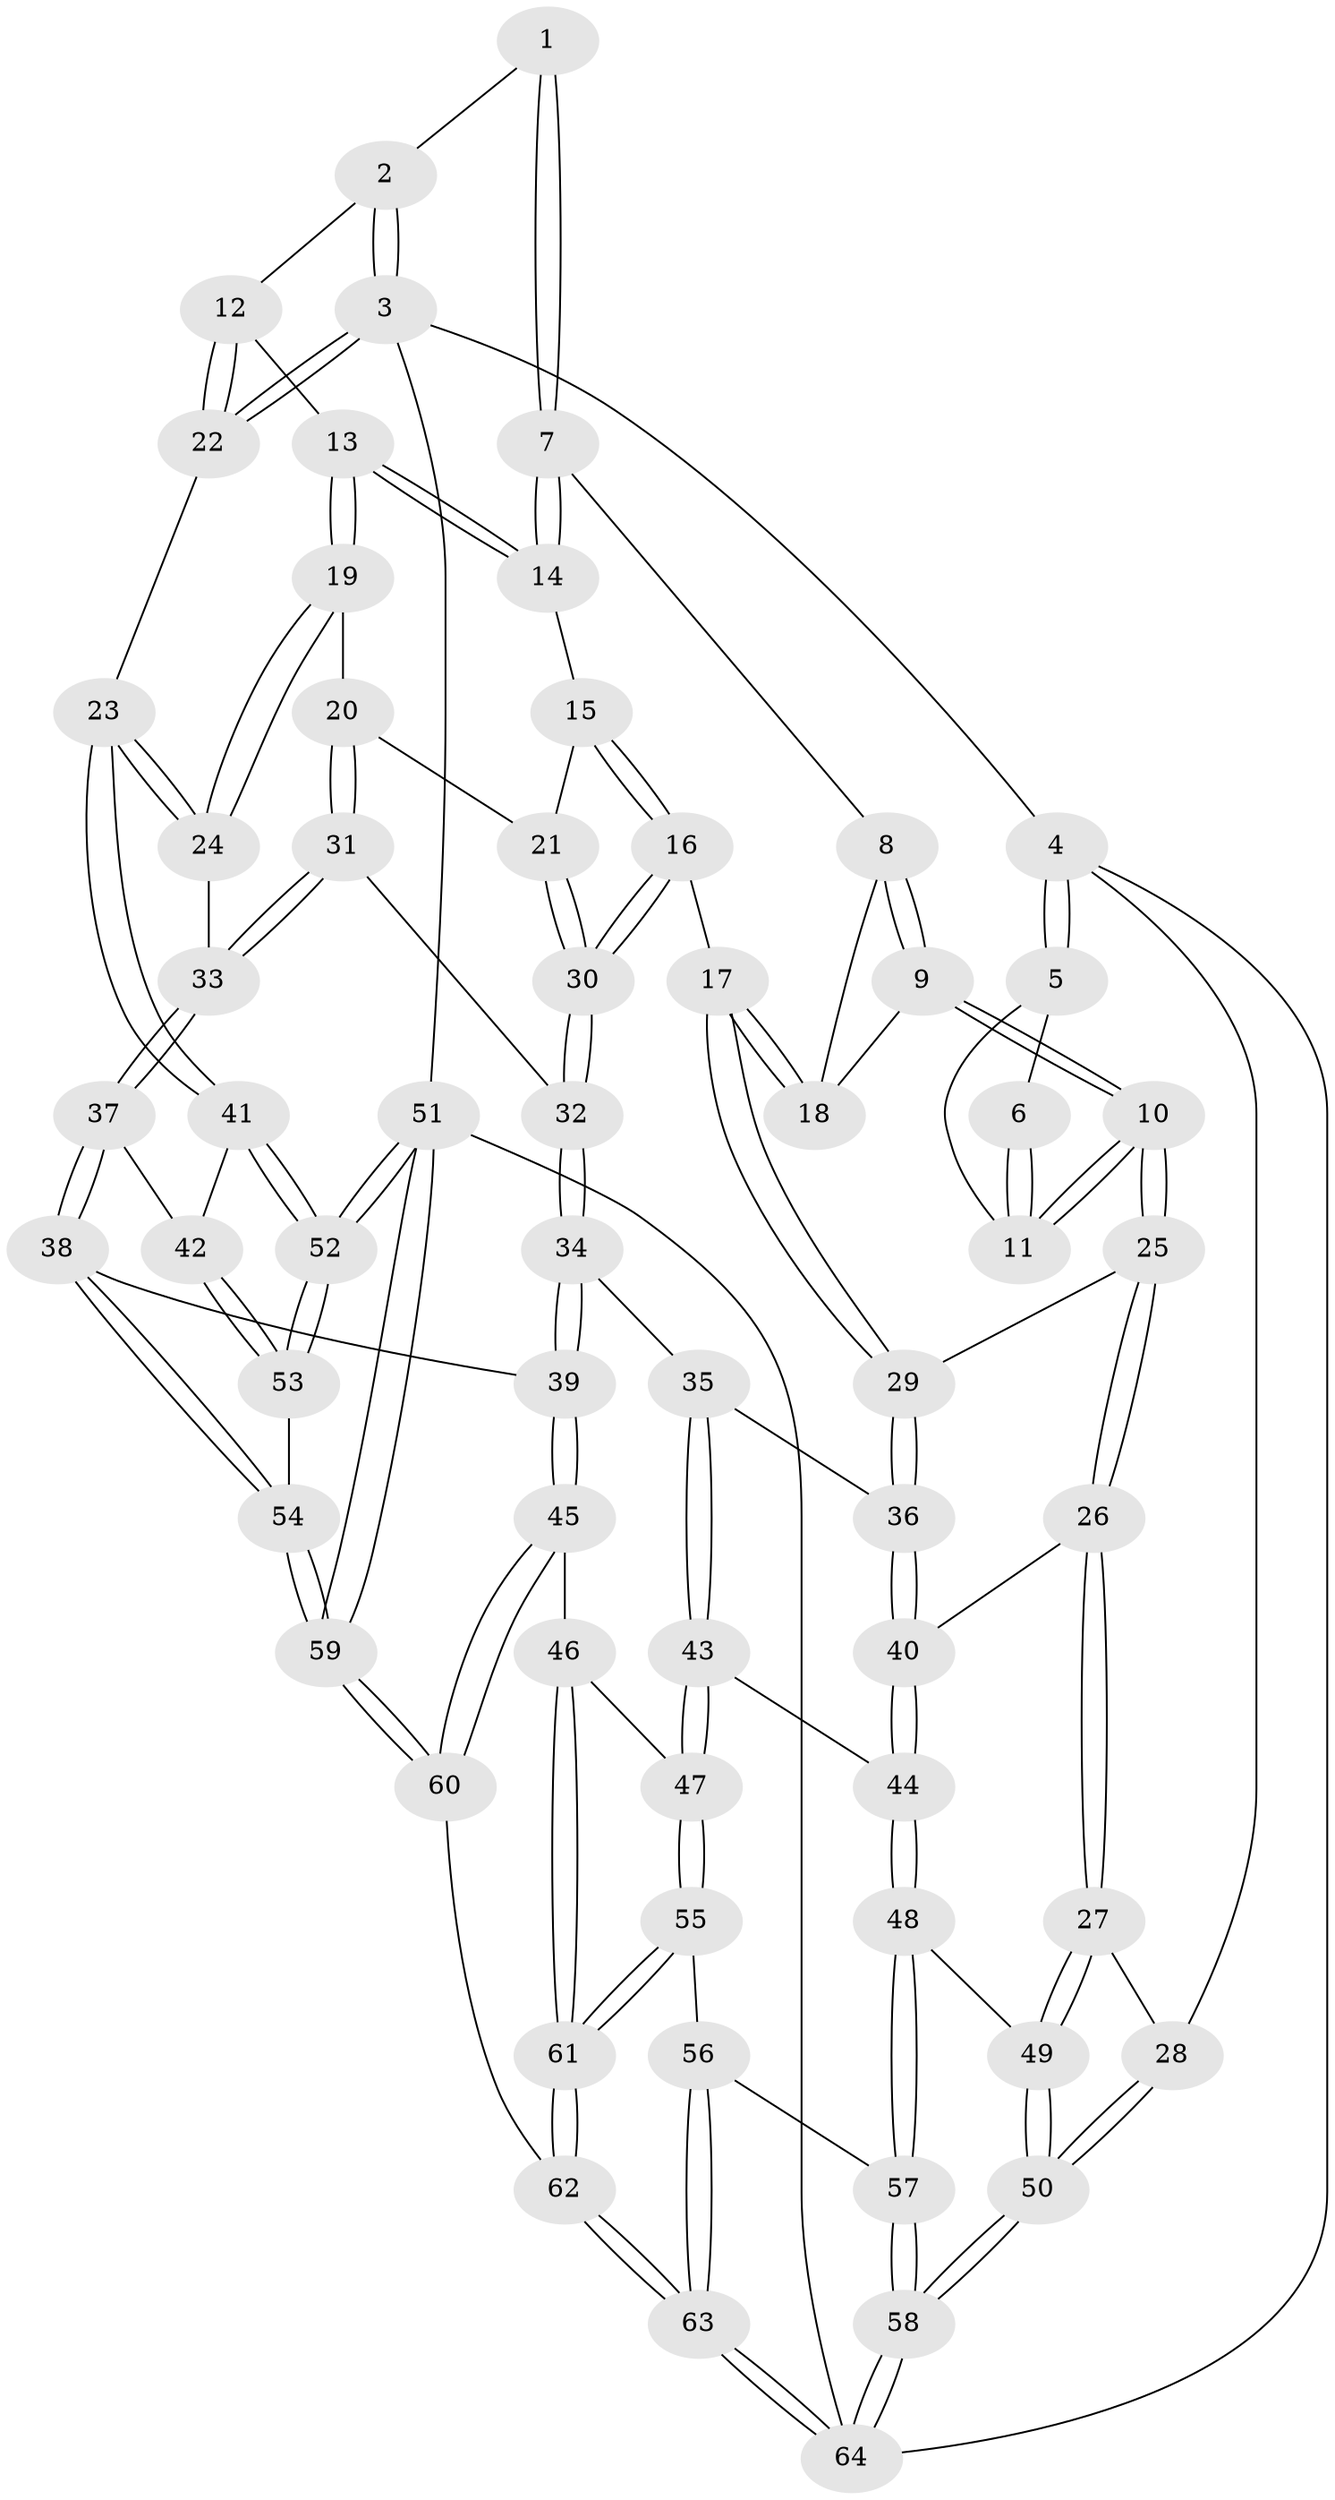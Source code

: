 // Generated by graph-tools (version 1.1) at 2025/17/03/09/25 04:17:11]
// undirected, 64 vertices, 157 edges
graph export_dot {
graph [start="1"]
  node [color=gray90,style=filled];
  1 [pos="+0.6157249977699707+0"];
  2 [pos="+1+0"];
  3 [pos="+1+0"];
  4 [pos="+0+0"];
  5 [pos="+0+0"];
  6 [pos="+0.563239000576062+0"];
  7 [pos="+0.6674860752981285+0.0660474505277115"];
  8 [pos="+0.5202952926675197+0.18244443539039298"];
  9 [pos="+0.27548779672250834+0.25642972592065094"];
  10 [pos="+0.2626632499031849+0.25517360915743564"];
  11 [pos="+0.2614395326371977+0.22721539565540627"];
  12 [pos="+0.8513589920626374+0.17154346010970897"];
  13 [pos="+0.8017333252543345+0.18009512934353686"];
  14 [pos="+0.6724798654710358+0.07390462632280408"];
  15 [pos="+0.6494300763705821+0.14279252095917547"];
  16 [pos="+0.5380054031813806+0.37355602430822926"];
  17 [pos="+0.5120119299552642+0.3666368471828761"];
  18 [pos="+0.4751498346498199+0.33155332114435526"];
  19 [pos="+0.8156744571392893+0.32485394667705075"];
  20 [pos="+0.7732060639663991+0.3505245519894044"];
  21 [pos="+0.6485436781271589+0.3871408803154571"];
  22 [pos="+1+0.18976324001158393"];
  23 [pos="+1+0.5020997663124527"];
  24 [pos="+0.9117230735752958+0.4402447234930971"];
  25 [pos="+0.21117256790696162+0.33537810417629854"];
  26 [pos="+0.10860595388829107+0.39210430069274715"];
  27 [pos="+0+0.44607986021296686"];
  28 [pos="+0+0.44628187085352344"];
  29 [pos="+0.37380431851770946+0.4844230627426546"];
  30 [pos="+0.5889536167290491+0.4272138218141099"];
  31 [pos="+0.7119134933659069+0.48627266600207314"];
  32 [pos="+0.5923938186324935+0.45860490997796605"];
  33 [pos="+0.7817854434184585+0.5547932369659395"];
  34 [pos="+0.5558767390123579+0.5643192119970902"];
  35 [pos="+0.5164793982963103+0.5612673975999359"];
  36 [pos="+0.38451335691446825+0.5124794275667552"];
  37 [pos="+0.7555189175673495+0.635294030727553"];
  38 [pos="+0.6282823906936522+0.6899640038350283"];
  39 [pos="+0.6271770175689239+0.6899529591769851"];
  40 [pos="+0.31582276256020286+0.6340347353172867"];
  41 [pos="+1+0.529626126286021"];
  42 [pos="+0.8600459710996159+0.6942627330801133"];
  43 [pos="+0.3750598868923275+0.6980016957992612"];
  44 [pos="+0.3074963243373884+0.6895127929939594"];
  45 [pos="+0.5781350300298713+0.7450207772331608"];
  46 [pos="+0.5339671702964106+0.7719998635520909"];
  47 [pos="+0.5313932405867354+0.7720434528810388"];
  48 [pos="+0.278163531872083+0.7141746951552299"];
  49 [pos="+0.2564562041323491+0.7086747126205745"];
  50 [pos="+0+0.8730233675069569"];
  51 [pos="+1+1"];
  52 [pos="+1+1"];
  53 [pos="+0.8679551367954479+0.7433658614079199"];
  54 [pos="+0.7855052981954954+0.8668431390157294"];
  55 [pos="+0.35706079278896186+0.8920057870660374"];
  56 [pos="+0.33987603446459663+0.8855848536179147"];
  57 [pos="+0.28303877586429405+0.8138280548769169"];
  58 [pos="+0+1"];
  59 [pos="+0.8217713379335222+1"];
  60 [pos="+0.8187569758868755+1"];
  61 [pos="+0.5362777033984216+1"];
  62 [pos="+0.5551328923892067+1"];
  63 [pos="+0+1"];
  64 [pos="+0+1"];
  1 -- 2;
  1 -- 7;
  1 -- 7;
  2 -- 3;
  2 -- 3;
  2 -- 12;
  3 -- 4;
  3 -- 22;
  3 -- 22;
  3 -- 51;
  4 -- 5;
  4 -- 5;
  4 -- 28;
  4 -- 64;
  5 -- 6;
  5 -- 11;
  6 -- 11;
  6 -- 11;
  7 -- 8;
  7 -- 14;
  7 -- 14;
  8 -- 9;
  8 -- 9;
  8 -- 18;
  9 -- 10;
  9 -- 10;
  9 -- 18;
  10 -- 11;
  10 -- 11;
  10 -- 25;
  10 -- 25;
  12 -- 13;
  12 -- 22;
  12 -- 22;
  13 -- 14;
  13 -- 14;
  13 -- 19;
  13 -- 19;
  14 -- 15;
  15 -- 16;
  15 -- 16;
  15 -- 21;
  16 -- 17;
  16 -- 30;
  16 -- 30;
  17 -- 18;
  17 -- 18;
  17 -- 29;
  17 -- 29;
  19 -- 20;
  19 -- 24;
  19 -- 24;
  20 -- 21;
  20 -- 31;
  20 -- 31;
  21 -- 30;
  21 -- 30;
  22 -- 23;
  23 -- 24;
  23 -- 24;
  23 -- 41;
  23 -- 41;
  24 -- 33;
  25 -- 26;
  25 -- 26;
  25 -- 29;
  26 -- 27;
  26 -- 27;
  26 -- 40;
  27 -- 28;
  27 -- 49;
  27 -- 49;
  28 -- 50;
  28 -- 50;
  29 -- 36;
  29 -- 36;
  30 -- 32;
  30 -- 32;
  31 -- 32;
  31 -- 33;
  31 -- 33;
  32 -- 34;
  32 -- 34;
  33 -- 37;
  33 -- 37;
  34 -- 35;
  34 -- 39;
  34 -- 39;
  35 -- 36;
  35 -- 43;
  35 -- 43;
  36 -- 40;
  36 -- 40;
  37 -- 38;
  37 -- 38;
  37 -- 42;
  38 -- 39;
  38 -- 54;
  38 -- 54;
  39 -- 45;
  39 -- 45;
  40 -- 44;
  40 -- 44;
  41 -- 42;
  41 -- 52;
  41 -- 52;
  42 -- 53;
  42 -- 53;
  43 -- 44;
  43 -- 47;
  43 -- 47;
  44 -- 48;
  44 -- 48;
  45 -- 46;
  45 -- 60;
  45 -- 60;
  46 -- 47;
  46 -- 61;
  46 -- 61;
  47 -- 55;
  47 -- 55;
  48 -- 49;
  48 -- 57;
  48 -- 57;
  49 -- 50;
  49 -- 50;
  50 -- 58;
  50 -- 58;
  51 -- 52;
  51 -- 52;
  51 -- 59;
  51 -- 59;
  51 -- 64;
  52 -- 53;
  52 -- 53;
  53 -- 54;
  54 -- 59;
  54 -- 59;
  55 -- 56;
  55 -- 61;
  55 -- 61;
  56 -- 57;
  56 -- 63;
  56 -- 63;
  57 -- 58;
  57 -- 58;
  58 -- 64;
  58 -- 64;
  59 -- 60;
  59 -- 60;
  60 -- 62;
  61 -- 62;
  61 -- 62;
  62 -- 63;
  62 -- 63;
  63 -- 64;
  63 -- 64;
}
